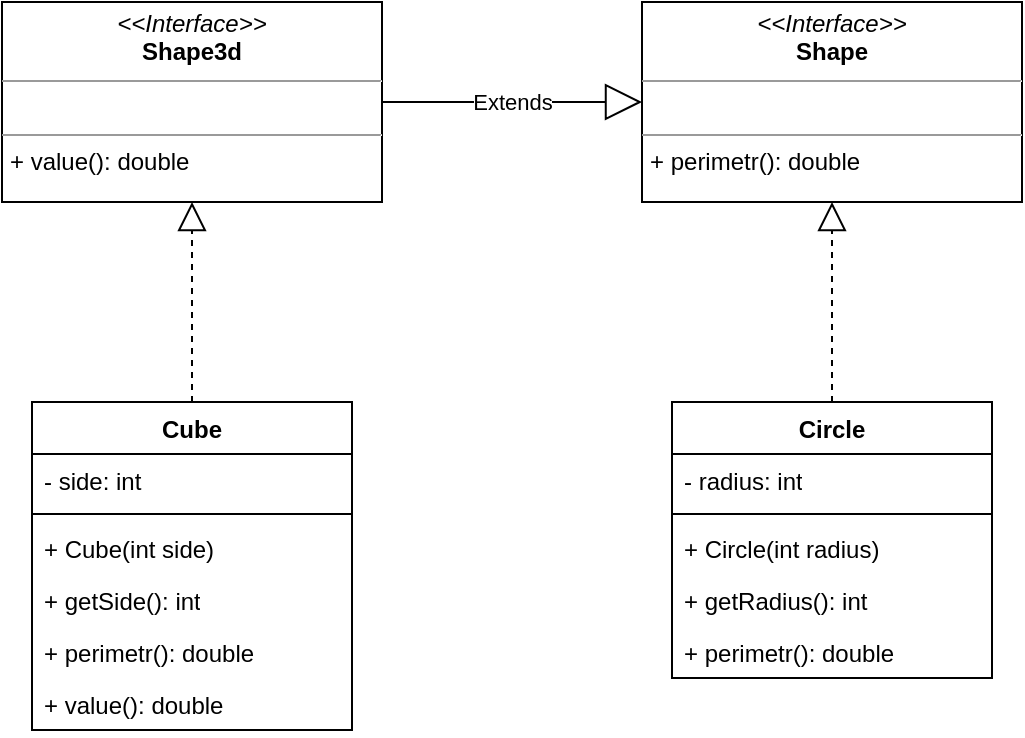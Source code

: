 <mxfile version="22.0.6" type="device">
  <diagram id="C5RBs43oDa-KdzZeNtuy" name="Page-1">
    <mxGraphModel dx="1050" dy="614" grid="1" gridSize="10" guides="1" tooltips="1" connect="1" arrows="1" fold="1" page="1" pageScale="1" pageWidth="827" pageHeight="1169" math="0" shadow="0">
      <root>
        <mxCell id="WIyWlLk6GJQsqaUBKTNV-0" />
        <mxCell id="WIyWlLk6GJQsqaUBKTNV-1" parent="WIyWlLk6GJQsqaUBKTNV-0" />
        <mxCell id="T88rO-uI3sPvpyFSB74V-6" value="&lt;p style=&quot;margin:0px;margin-top:4px;text-align:center;&quot;&gt;&lt;i&gt;&amp;lt;&amp;lt;Interface&amp;gt;&amp;gt;&lt;/i&gt;&lt;br&gt;&lt;b&gt;Shape&lt;/b&gt;&lt;br&gt;&lt;/p&gt;&lt;hr size=&quot;1&quot;&gt;&lt;p style=&quot;margin:0px;margin-left:4px;&quot;&gt;&lt;br&gt;&lt;/p&gt;&lt;hr size=&quot;1&quot;&gt;&lt;p style=&quot;margin:0px;margin-left:4px;&quot;&gt;+ perimetr(): double&lt;br&gt;&lt;/p&gt;" style="verticalAlign=top;align=left;overflow=fill;fontSize=12;fontFamily=Helvetica;html=1;whiteSpace=wrap;" vertex="1" parent="WIyWlLk6GJQsqaUBKTNV-1">
          <mxGeometry x="450" y="80" width="190" height="100" as="geometry" />
        </mxCell>
        <mxCell id="T88rO-uI3sPvpyFSB74V-7" value="&lt;p style=&quot;margin:0px;margin-top:4px;text-align:center;&quot;&gt;&lt;i&gt;&amp;lt;&amp;lt;Interface&amp;gt;&amp;gt;&lt;/i&gt;&lt;br&gt;&lt;b&gt;Shape3d&lt;/b&gt;&lt;br&gt;&lt;/p&gt;&lt;hr size=&quot;1&quot;&gt;&lt;p style=&quot;margin:0px;margin-left:4px;&quot;&gt;&lt;br&gt;&lt;/p&gt;&lt;hr size=&quot;1&quot;&gt;&lt;p style=&quot;margin:0px;margin-left:4px;&quot;&gt;+ value(): double&lt;br&gt;&lt;/p&gt;" style="verticalAlign=top;align=left;overflow=fill;fontSize=12;fontFamily=Helvetica;html=1;whiteSpace=wrap;" vertex="1" parent="WIyWlLk6GJQsqaUBKTNV-1">
          <mxGeometry x="130" y="80" width="190" height="100" as="geometry" />
        </mxCell>
        <mxCell id="T88rO-uI3sPvpyFSB74V-8" value="Extends" style="endArrow=block;endSize=16;endFill=0;html=1;rounded=0;" edge="1" parent="WIyWlLk6GJQsqaUBKTNV-1" source="T88rO-uI3sPvpyFSB74V-7" target="T88rO-uI3sPvpyFSB74V-6">
          <mxGeometry width="160" relative="1" as="geometry">
            <mxPoint x="330" y="320" as="sourcePoint" />
            <mxPoint x="490" y="320" as="targetPoint" />
          </mxGeometry>
        </mxCell>
        <mxCell id="T88rO-uI3sPvpyFSB74V-9" value="Circle" style="swimlane;fontStyle=1;align=center;verticalAlign=top;childLayout=stackLayout;horizontal=1;startSize=26;horizontalStack=0;resizeParent=1;resizeParentMax=0;resizeLast=0;collapsible=1;marginBottom=0;whiteSpace=wrap;html=1;" vertex="1" parent="WIyWlLk6GJQsqaUBKTNV-1">
          <mxGeometry x="465" y="280" width="160" height="138" as="geometry" />
        </mxCell>
        <mxCell id="T88rO-uI3sPvpyFSB74V-10" value="- radius: int" style="text;strokeColor=none;fillColor=none;align=left;verticalAlign=top;spacingLeft=4;spacingRight=4;overflow=hidden;rotatable=0;points=[[0,0.5],[1,0.5]];portConstraint=eastwest;whiteSpace=wrap;html=1;" vertex="1" parent="T88rO-uI3sPvpyFSB74V-9">
          <mxGeometry y="26" width="160" height="26" as="geometry" />
        </mxCell>
        <mxCell id="T88rO-uI3sPvpyFSB74V-11" value="" style="line;strokeWidth=1;fillColor=none;align=left;verticalAlign=middle;spacingTop=-1;spacingLeft=3;spacingRight=3;rotatable=0;labelPosition=right;points=[];portConstraint=eastwest;strokeColor=inherit;" vertex="1" parent="T88rO-uI3sPvpyFSB74V-9">
          <mxGeometry y="52" width="160" height="8" as="geometry" />
        </mxCell>
        <mxCell id="T88rO-uI3sPvpyFSB74V-12" value="+ Circle(int radius)" style="text;strokeColor=none;fillColor=none;align=left;verticalAlign=top;spacingLeft=4;spacingRight=4;overflow=hidden;rotatable=0;points=[[0,0.5],[1,0.5]];portConstraint=eastwest;whiteSpace=wrap;html=1;" vertex="1" parent="T88rO-uI3sPvpyFSB74V-9">
          <mxGeometry y="60" width="160" height="26" as="geometry" />
        </mxCell>
        <mxCell id="T88rO-uI3sPvpyFSB74V-14" value="+&amp;nbsp;getRadius(): int" style="text;strokeColor=none;fillColor=none;align=left;verticalAlign=top;spacingLeft=4;spacingRight=4;overflow=hidden;rotatable=0;points=[[0,0.5],[1,0.5]];portConstraint=eastwest;whiteSpace=wrap;html=1;" vertex="1" parent="T88rO-uI3sPvpyFSB74V-9">
          <mxGeometry y="86" width="160" height="26" as="geometry" />
        </mxCell>
        <mxCell id="T88rO-uI3sPvpyFSB74V-15" value="+&amp;nbsp;perimetr(): double" style="text;strokeColor=none;fillColor=none;align=left;verticalAlign=top;spacingLeft=4;spacingRight=4;overflow=hidden;rotatable=0;points=[[0,0.5],[1,0.5]];portConstraint=eastwest;whiteSpace=wrap;html=1;" vertex="1" parent="T88rO-uI3sPvpyFSB74V-9">
          <mxGeometry y="112" width="160" height="26" as="geometry" />
        </mxCell>
        <mxCell id="T88rO-uI3sPvpyFSB74V-13" value="" style="endArrow=block;dashed=1;endFill=0;endSize=12;html=1;rounded=0;" edge="1" parent="WIyWlLk6GJQsqaUBKTNV-1" source="T88rO-uI3sPvpyFSB74V-9" target="T88rO-uI3sPvpyFSB74V-6">
          <mxGeometry width="160" relative="1" as="geometry">
            <mxPoint x="110" y="322.5" as="sourcePoint" />
            <mxPoint x="270" y="322.5" as="targetPoint" />
          </mxGeometry>
        </mxCell>
        <mxCell id="T88rO-uI3sPvpyFSB74V-16" value="Cube" style="swimlane;fontStyle=1;align=center;verticalAlign=top;childLayout=stackLayout;horizontal=1;startSize=26;horizontalStack=0;resizeParent=1;resizeParentMax=0;resizeLast=0;collapsible=1;marginBottom=0;whiteSpace=wrap;html=1;" vertex="1" parent="WIyWlLk6GJQsqaUBKTNV-1">
          <mxGeometry x="145" y="280" width="160" height="164" as="geometry" />
        </mxCell>
        <mxCell id="T88rO-uI3sPvpyFSB74V-17" value="- side: int" style="text;strokeColor=none;fillColor=none;align=left;verticalAlign=top;spacingLeft=4;spacingRight=4;overflow=hidden;rotatable=0;points=[[0,0.5],[1,0.5]];portConstraint=eastwest;whiteSpace=wrap;html=1;" vertex="1" parent="T88rO-uI3sPvpyFSB74V-16">
          <mxGeometry y="26" width="160" height="26" as="geometry" />
        </mxCell>
        <mxCell id="T88rO-uI3sPvpyFSB74V-18" value="" style="line;strokeWidth=1;fillColor=none;align=left;verticalAlign=middle;spacingTop=-1;spacingLeft=3;spacingRight=3;rotatable=0;labelPosition=right;points=[];portConstraint=eastwest;strokeColor=inherit;" vertex="1" parent="T88rO-uI3sPvpyFSB74V-16">
          <mxGeometry y="52" width="160" height="8" as="geometry" />
        </mxCell>
        <mxCell id="T88rO-uI3sPvpyFSB74V-19" value="+&amp;nbsp;Cube(int side)" style="text;strokeColor=none;fillColor=none;align=left;verticalAlign=top;spacingLeft=4;spacingRight=4;overflow=hidden;rotatable=0;points=[[0,0.5],[1,0.5]];portConstraint=eastwest;whiteSpace=wrap;html=1;" vertex="1" parent="T88rO-uI3sPvpyFSB74V-16">
          <mxGeometry y="60" width="160" height="26" as="geometry" />
        </mxCell>
        <mxCell id="T88rO-uI3sPvpyFSB74V-21" value="+&amp;nbsp;getSide(): int" style="text;strokeColor=none;fillColor=none;align=left;verticalAlign=top;spacingLeft=4;spacingRight=4;overflow=hidden;rotatable=0;points=[[0,0.5],[1,0.5]];portConstraint=eastwest;whiteSpace=wrap;html=1;" vertex="1" parent="T88rO-uI3sPvpyFSB74V-16">
          <mxGeometry y="86" width="160" height="26" as="geometry" />
        </mxCell>
        <mxCell id="T88rO-uI3sPvpyFSB74V-22" value="+&amp;nbsp;perimetr(): double" style="text;strokeColor=none;fillColor=none;align=left;verticalAlign=top;spacingLeft=4;spacingRight=4;overflow=hidden;rotatable=0;points=[[0,0.5],[1,0.5]];portConstraint=eastwest;whiteSpace=wrap;html=1;" vertex="1" parent="T88rO-uI3sPvpyFSB74V-16">
          <mxGeometry y="112" width="160" height="26" as="geometry" />
        </mxCell>
        <mxCell id="T88rO-uI3sPvpyFSB74V-23" value="+ value(): double" style="text;strokeColor=none;fillColor=none;align=left;verticalAlign=top;spacingLeft=4;spacingRight=4;overflow=hidden;rotatable=0;points=[[0,0.5],[1,0.5]];portConstraint=eastwest;whiteSpace=wrap;html=1;" vertex="1" parent="T88rO-uI3sPvpyFSB74V-16">
          <mxGeometry y="138" width="160" height="26" as="geometry" />
        </mxCell>
        <mxCell id="T88rO-uI3sPvpyFSB74V-20" value="" style="endArrow=block;dashed=1;endFill=0;endSize=12;html=1;rounded=0;" edge="1" parent="WIyWlLk6GJQsqaUBKTNV-1" source="T88rO-uI3sPvpyFSB74V-16" target="T88rO-uI3sPvpyFSB74V-7">
          <mxGeometry width="160" relative="1" as="geometry">
            <mxPoint x="330" y="320" as="sourcePoint" />
            <mxPoint x="490" y="320" as="targetPoint" />
          </mxGeometry>
        </mxCell>
      </root>
    </mxGraphModel>
  </diagram>
</mxfile>
